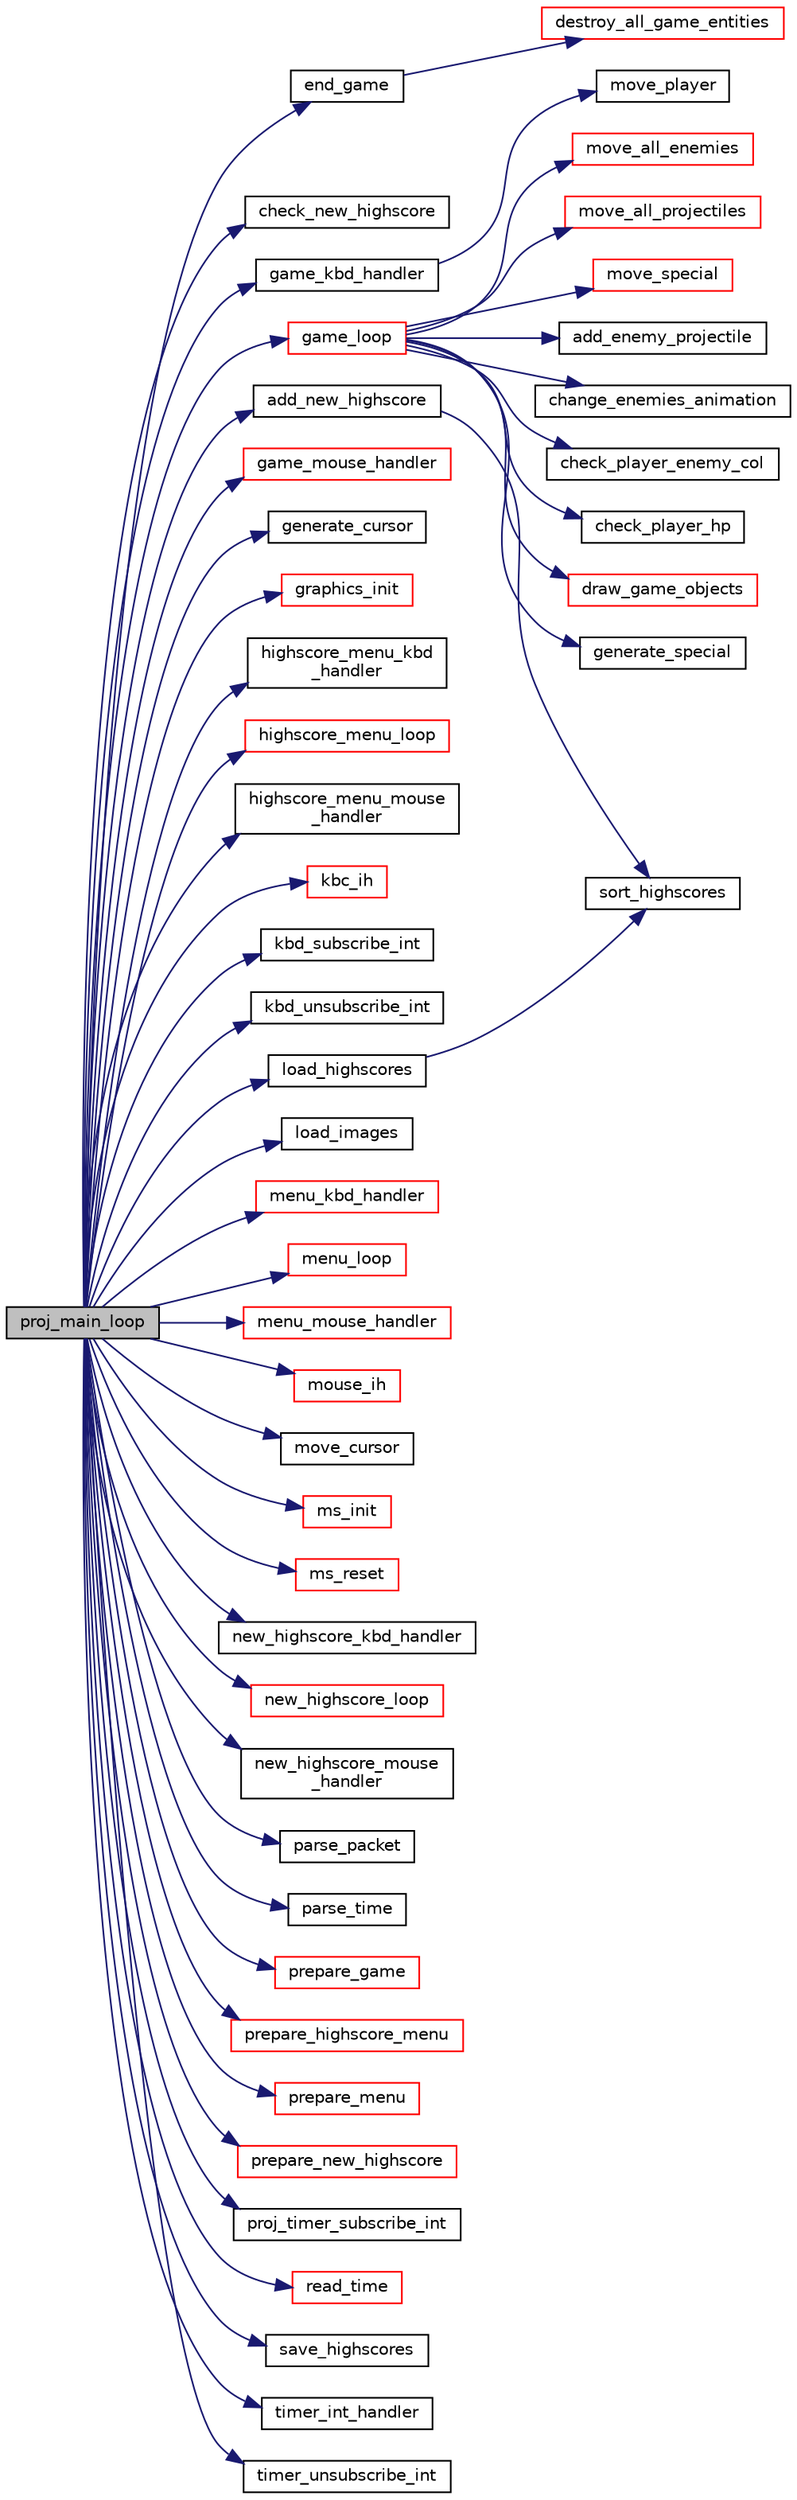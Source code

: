 digraph "proj_main_loop"
{
 // LATEX_PDF_SIZE
  edge [fontname="Helvetica",fontsize="10",labelfontname="Helvetica",labelfontsize="10"];
  node [fontname="Helvetica",fontsize="10",shape=record];
  rankdir="LR";
  Node1 [label="proj_main_loop",height=0.2,width=0.4,color="black", fillcolor="grey75", style="filled", fontcolor="black",tooltip=" "];
  Node1 -> Node2 [color="midnightblue",fontsize="10",style="solid",fontname="Helvetica"];
  Node2 [label="add_new_highscore",height=0.2,width=0.4,color="black", fillcolor="white", style="filled",URL="$group__highscore.html#gaf1e517e7640d958d60a1a1113a2fcdf7",tooltip="Add a new highscore into our highscores arrays."];
  Node2 -> Node3 [color="midnightblue",fontsize="10",style="solid",fontname="Helvetica"];
  Node3 [label="sort_highscores",height=0.2,width=0.4,color="black", fillcolor="white", style="filled",URL="$group__highscore.html#ga68bcd699ea6291c2abb5f16692835ff1",tooltip="Sorts the highscores using a simple bubble sort algorithm."];
  Node1 -> Node4 [color="midnightblue",fontsize="10",style="solid",fontname="Helvetica"];
  Node4 [label="check_new_highscore",height=0.2,width=0.4,color="black", fillcolor="white", style="filled",URL="$group__logic.html#gad37f123021425a828921b7f0ec1d7ea8",tooltip="Checks if the player has achieved a new highscore, and saves it, if that's the case."];
  Node1 -> Node5 [color="midnightblue",fontsize="10",style="solid",fontname="Helvetica"];
  Node5 [label="end_game",height=0.2,width=0.4,color="black", fillcolor="white", style="filled",URL="$group__game.html#ga4202fa5c5191c7e387d7570da6c8cd8c",tooltip="Ends the game."];
  Node5 -> Node6 [color="midnightblue",fontsize="10",style="solid",fontname="Helvetica"];
  Node6 [label="destroy_all_game_entities",height=0.2,width=0.4,color="red", fillcolor="white", style="filled",URL="$group__logic.html#gad30a209e666eb1154ca7b1a3e6f90b49",tooltip="Destroys ALL game entities, and frees their memory."];
  Node1 -> Node13 [color="midnightblue",fontsize="10",style="solid",fontname="Helvetica"];
  Node13 [label="game_kbd_handler",height=0.2,width=0.4,color="black", fillcolor="white", style="filled",URL="$group__game.html#gaf071b88f62dbd1d5c547d0b471717bf5",tooltip="Handles the data received from the keyboard interrupts, during the game."];
  Node13 -> Node14 [color="midnightblue",fontsize="10",style="solid",fontname="Helvetica"];
  Node14 [label="move_player",height=0.2,width=0.4,color="black", fillcolor="white", style="filled",URL="$group__logic.html#gada0fbc4c3dc37e4b5142d7107e83a3f8",tooltip="Moves the player, according to the parameters passed to the function."];
  Node1 -> Node15 [color="midnightblue",fontsize="10",style="solid",fontname="Helvetica"];
  Node15 [label="game_loop",height=0.2,width=0.4,color="red", fillcolor="white", style="filled",URL="$group__game.html#gabc9e0c89439f64104e8d4327028355d1",tooltip="Core gameplay loop."];
  Node15 -> Node16 [color="midnightblue",fontsize="10",style="solid",fontname="Helvetica"];
  Node16 [label="add_enemy_projectile",height=0.2,width=0.4,color="black", fillcolor="white", style="filled",URL="$group__logic.html#gaf973f748b07c6acedb1526c45721ef7b",tooltip="Creates a new Enemy_projectile object to the enemy_projectiles."];
  Node15 -> Node17 [color="midnightblue",fontsize="10",style="solid",fontname="Helvetica"];
  Node17 [label="change_enemies_animation",height=0.2,width=0.4,color="black", fillcolor="white", style="filled",URL="$sprite_8c.html#ae087ebcc82f3cc3fc9b92e312c551947",tooltip="Changes the enemy image we're drawing next for all enemies."];
  Node15 -> Node18 [color="midnightblue",fontsize="10",style="solid",fontname="Helvetica"];
  Node18 [label="check_player_enemy_col",height=0.2,width=0.4,color="black", fillcolor="white", style="filled",URL="$group__logic.html#ga27b496a99ad2592ee7bb6a62fa010375",tooltip="Checks if the player directly collided with an enemy."];
  Node15 -> Node19 [color="midnightblue",fontsize="10",style="solid",fontname="Helvetica"];
  Node19 [label="check_player_hp",height=0.2,width=0.4,color="black", fillcolor="white", style="filled",URL="$group__logic.html#gac75e6b492257364bfc4570d7b47c129a",tooltip="Checks if the player's hp dropped to 0."];
  Node15 -> Node20 [color="midnightblue",fontsize="10",style="solid",fontname="Helvetica"];
  Node20 [label="draw_game_objects",height=0.2,width=0.4,color="red", fillcolor="white", style="filled",URL="$sprite_8c.html#acfafa3060615cd19b63f120800dc4075",tooltip="Function which copies the background buffer contents to the double buffer, then draws all other objec..."];
  Node15 -> Node33 [color="midnightblue",fontsize="10",style="solid",fontname="Helvetica"];
  Node33 [label="generate_special",height=0.2,width=0.4,color="black", fillcolor="white", style="filled",URL="$group__logic.html#ga3d1a89bfa388be0e03dd20574b4b5aaa",tooltip="Generates a special enemy, that gives 150 points when destroyed."];
  Node15 -> Node34 [color="midnightblue",fontsize="10",style="solid",fontname="Helvetica"];
  Node34 [label="move_all_enemies",height=0.2,width=0.4,color="red", fillcolor="white", style="filled",URL="$group__logic.html#gaacba12e9b32ddb197f73da23d17872f6",tooltip="Moves all enemies, according to the parameters passed to the function."];
  Node15 -> Node36 [color="midnightblue",fontsize="10",style="solid",fontname="Helvetica"];
  Node36 [label="move_all_projectiles",height=0.2,width=0.4,color="red", fillcolor="white", style="filled",URL="$group__logic.html#gab90d6821b7c308eecdf18734d3890327",tooltip="Moves all projectiles."];
  Node15 -> Node39 [color="midnightblue",fontsize="10",style="solid",fontname="Helvetica"];
  Node39 [label="move_special",height=0.2,width=0.4,color="red", fillcolor="white", style="filled",URL="$group__logic.html#gafefc03cd27ef8904a326460ab9588227",tooltip="Moves the special enemy, according to the parameter passed to the function."];
  Node1 -> Node46 [color="midnightblue",fontsize="10",style="solid",fontname="Helvetica"];
  Node46 [label="game_mouse_handler",height=0.2,width=0.4,color="red", fillcolor="white", style="filled",URL="$group__game.html#gaa173529ea663e9626818306c44dc5f8d",tooltip="Handles the data received from the mouse interrupts, during the game."];
  Node1 -> Node51 [color="midnightblue",fontsize="10",style="solid",fontname="Helvetica"];
  Node51 [label="generate_cursor",height=0.2,width=0.4,color="black", fillcolor="white", style="filled",URL="$group__logic.html#gaa9dcda59e43793036065004259f5c441",tooltip="Generates the cursor object, with the correct values."];
  Node1 -> Node52 [color="midnightblue",fontsize="10",style="solid",fontname="Helvetica"];
  Node52 [label="graphics_init",height=0.2,width=0.4,color="red", fillcolor="white", style="filled",URL="$video_8c.html#a1179f5990803512b43cdb2f444c9fc43",tooltip="Initializes the video module in mode 0x115 using a linear frame buffer, and maps VRAM to the process'..."];
  Node1 -> Node54 [color="midnightblue",fontsize="10",style="solid",fontname="Helvetica"];
  Node54 [label="highscore_menu_kbd\l_handler",height=0.2,width=0.4,color="black", fillcolor="white", style="filled",URL="$group__highscore.html#ga9d46e2f78efc561c3905166c58616fdf",tooltip="Handles the data received from the keyboard interrupts, during the game."];
  Node1 -> Node55 [color="midnightblue",fontsize="10",style="solid",fontname="Helvetica"];
  Node55 [label="highscore_menu_loop",height=0.2,width=0.4,color="red", fillcolor="white", style="filled",URL="$group__highscore.html#ga81c8da21606141d6fa9ab8ba339d2e9d",tooltip="Menu loop."];
  Node1 -> Node56 [color="midnightblue",fontsize="10",style="solid",fontname="Helvetica"];
  Node56 [label="highscore_menu_mouse\l_handler",height=0.2,width=0.4,color="black", fillcolor="white", style="filled",URL="$group__highscore.html#ga315c9958ca167c7a5c4f394572aebb94",tooltip="Handles the data received from the mouse interrupts, while the highscore menu is open."];
  Node1 -> Node57 [color="midnightblue",fontsize="10",style="solid",fontname="Helvetica"];
  Node57 [label="kbc_ih",height=0.2,width=0.4,color="red", fillcolor="white", style="filled",URL="$group__keyboard.html#gaea970a154161a35f6894898a092ed70a",tooltip="Keyboard input handler."];
  Node1 -> Node59 [color="midnightblue",fontsize="10",style="solid",fontname="Helvetica"];
  Node59 [label="kbd_subscribe_int",height=0.2,width=0.4,color="black", fillcolor="white", style="filled",URL="$group__keyboard.html#ga0ff3bf85c6e56bb5b8f99fcdc0f89675",tooltip="Subscribes keyboard interrupts."];
  Node1 -> Node60 [color="midnightblue",fontsize="10",style="solid",fontname="Helvetica"];
  Node60 [label="kbd_unsubscribe_int",height=0.2,width=0.4,color="black", fillcolor="white", style="filled",URL="$group__keyboard.html#gaee0a7b54ee426fade9c780418d110fe0",tooltip="Unubscribes keyboard interrupts."];
  Node1 -> Node61 [color="midnightblue",fontsize="10",style="solid",fontname="Helvetica"];
  Node61 [label="load_highscores",height=0.2,width=0.4,color="black", fillcolor="white", style="filled",URL="$group__highscore.html#ga0d3498a34faf1bc4e6902e672b855e7e",tooltip="Loads the highscores from the highscores.txt file."];
  Node61 -> Node3 [color="midnightblue",fontsize="10",style="solid",fontname="Helvetica"];
  Node1 -> Node62 [color="midnightblue",fontsize="10",style="solid",fontname="Helvetica"];
  Node62 [label="load_images",height=0.2,width=0.4,color="black", fillcolor="white", style="filled",URL="$sprite_8c.html#ac251c64c50e9bba91a673f998eecc2dc",tooltip="Loads images from the xpm files, to be used by the game."];
  Node1 -> Node63 [color="midnightblue",fontsize="10",style="solid",fontname="Helvetica"];
  Node63 [label="menu_kbd_handler",height=0.2,width=0.4,color="red", fillcolor="white", style="filled",URL="$group__menu.html#gafa75f0c9a8c13c16b4a2fe980852662b",tooltip="Handles the data received from the keyboard interrupts, during the game."];
  Node1 -> Node65 [color="midnightblue",fontsize="10",style="solid",fontname="Helvetica"];
  Node65 [label="menu_loop",height=0.2,width=0.4,color="red", fillcolor="white", style="filled",URL="$group__menu.html#ga2948469e49121c2d7d00c5253807723d",tooltip="Menu loop."];
  Node1 -> Node68 [color="midnightblue",fontsize="10",style="solid",fontname="Helvetica"];
  Node68 [label="menu_mouse_handler",height=0.2,width=0.4,color="red", fillcolor="white", style="filled",URL="$group__menu.html#ga01c5f325cd0f8fc4d0802cde13b5b185",tooltip="Handles the data received from the mouse interrupts, during the game."];
  Node1 -> Node70 [color="midnightblue",fontsize="10",style="solid",fontname="Helvetica"];
  Node70 [label="mouse_ih",height=0.2,width=0.4,color="red", fillcolor="white", style="filled",URL="$group__mouse.html#ga210374b50462acdedab00df64d5cea3c",tooltip="Mouse input handler."];
  Node1 -> Node71 [color="midnightblue",fontsize="10",style="solid",fontname="Helvetica"];
  Node71 [label="move_cursor",height=0.2,width=0.4,color="black", fillcolor="white", style="filled",URL="$group__logic.html#ga3fa9ef75dde887c1adf224a400b34b6f",tooltip="Moves the cursor."];
  Node1 -> Node72 [color="midnightblue",fontsize="10",style="solid",fontname="Helvetica"];
  Node72 [label="ms_init",height=0.2,width=0.4,color="red", fillcolor="white", style="filled",URL="$group__mouse.html#ga6c3d7de7388f78fb9bb418eca81d5b90",tooltip="Enables mouse data reporting and subscribes mouse interrupts."];
  Node1 -> Node76 [color="midnightblue",fontsize="10",style="solid",fontname="Helvetica"];
  Node76 [label="ms_reset",height=0.2,width=0.4,color="red", fillcolor="white", style="filled",URL="$group__mouse.html#gae753ea2d9a9e19173682cf712f85b21c",tooltip="Disables mouse data reporting, and unsubscribes mouse interrupts."];
  Node1 -> Node79 [color="midnightblue",fontsize="10",style="solid",fontname="Helvetica"];
  Node79 [label="new_highscore_kbd_handler",height=0.2,width=0.4,color="black", fillcolor="white", style="filled",URL="$group__highscore.html#ga125f96639345f53c3590cdbf96d5edd8",tooltip="Handles the data received from the keyboard interrupts, while the new highscore screen is open."];
  Node1 -> Node80 [color="midnightblue",fontsize="10",style="solid",fontname="Helvetica"];
  Node80 [label="new_highscore_loop",height=0.2,width=0.4,color="red", fillcolor="white", style="filled",URL="$group__highscore.html#ga91fd736c399b051bdda3624b04ce58f3",tooltip="Draws the non-static new highscore menu images."];
  Node1 -> Node82 [color="midnightblue",fontsize="10",style="solid",fontname="Helvetica"];
  Node82 [label="new_highscore_mouse\l_handler",height=0.2,width=0.4,color="black", fillcolor="white", style="filled",URL="$group__highscore.html#ga8694c9d2deebd1a2cf88e495b3576953",tooltip="Handles the data received from the mouse interrupts, while the new highscore screen is open."];
  Node1 -> Node83 [color="midnightblue",fontsize="10",style="solid",fontname="Helvetica"];
  Node83 [label="parse_packet",height=0.2,width=0.4,color="black", fillcolor="white", style="filled",URL="$group__mouse.html#gab3a472afed8d06ef69082bf8474fcf3b",tooltip="Function that parses a mouse packet."];
  Node1 -> Node84 [color="midnightblue",fontsize="10",style="solid",fontname="Helvetica"];
  Node84 [label="parse_time",height=0.2,width=0.4,color="black", fillcolor="white", style="filled",URL="$group__rtc.html#gaaea60fc5be85894ae67dbb2917d01a29",tooltip="Parses the time into an int with the format hhmmdd."];
  Node1 -> Node85 [color="midnightblue",fontsize="10",style="solid",fontname="Helvetica"];
  Node85 [label="prepare_game",height=0.2,width=0.4,color="red", fillcolor="white", style="filled",URL="$group__game.html#ga54f6009c04f24fed4f917e0e34893212",tooltip="Prepares the game."];
  Node1 -> Node90 [color="midnightblue",fontsize="10",style="solid",fontname="Helvetica"];
  Node90 [label="prepare_highscore_menu",height=0.2,width=0.4,color="red", fillcolor="white", style="filled",URL="$highscore_8c.html#af2a9268e3705ab4d2bb5fbb6b8c409fa",tooltip=" "];
  Node1 -> Node96 [color="midnightblue",fontsize="10",style="solid",fontname="Helvetica"];
  Node96 [label="prepare_menu",height=0.2,width=0.4,color="red", fillcolor="white", style="filled",URL="$group__menu.html#ga98e1e6e350ea10b0f235bec0f0c1ed4e",tooltip="Prepares the menu."];
  Node1 -> Node98 [color="midnightblue",fontsize="10",style="solid",fontname="Helvetica"];
  Node98 [label="prepare_new_highscore",height=0.2,width=0.4,color="red", fillcolor="white", style="filled",URL="$group__highscore.html#gafa817da540f040d451b9103c245454af",tooltip="Prepares the new_highscore screen."];
  Node1 -> Node101 [color="midnightblue",fontsize="10",style="solid",fontname="Helvetica"];
  Node101 [label="proj_timer_subscribe_int",height=0.2,width=0.4,color="black", fillcolor="white", style="filled",URL="$group__proj__timer.html#ga12bd45a1a784ba9f97053bb6eaa4eb08",tooltip="Subscribes and enables Timer 0 interrupts."];
  Node1 -> Node102 [color="midnightblue",fontsize="10",style="solid",fontname="Helvetica"];
  Node102 [label="read_time",height=0.2,width=0.4,color="red", fillcolor="white", style="filled",URL="$group__rtc.html#ga0b2f91cff37f2c0b95d4124464a96848",tooltip="Reads the time."];
  Node1 -> Node104 [color="midnightblue",fontsize="10",style="solid",fontname="Helvetica"];
  Node104 [label="save_highscores",height=0.2,width=0.4,color="black", fillcolor="white", style="filled",URL="$group__highscore.html#gafbc60671d342d40f995d8d0c7fe00e7d",tooltip="Saves the highscores to the highscores.txt file."];
  Node1 -> Node105 [color="midnightblue",fontsize="10",style="solid",fontname="Helvetica"];
  Node105 [label="timer_int_handler",height=0.2,width=0.4,color="black", fillcolor="white", style="filled",URL="$group__proj__timer.html#ga91a2072306c68353712a6b771287dc2c",tooltip="Timer 0 interrupt handler."];
  Node1 -> Node106 [color="midnightblue",fontsize="10",style="solid",fontname="Helvetica"];
  Node106 [label="timer_unsubscribe_int",height=0.2,width=0.4,color="black", fillcolor="white", style="filled",URL="$group__proj__timer.html#gafabd21de449be154dd65d5fdb2d8045d",tooltip="Unsubscribes Timer 0 interrupts."];
}
